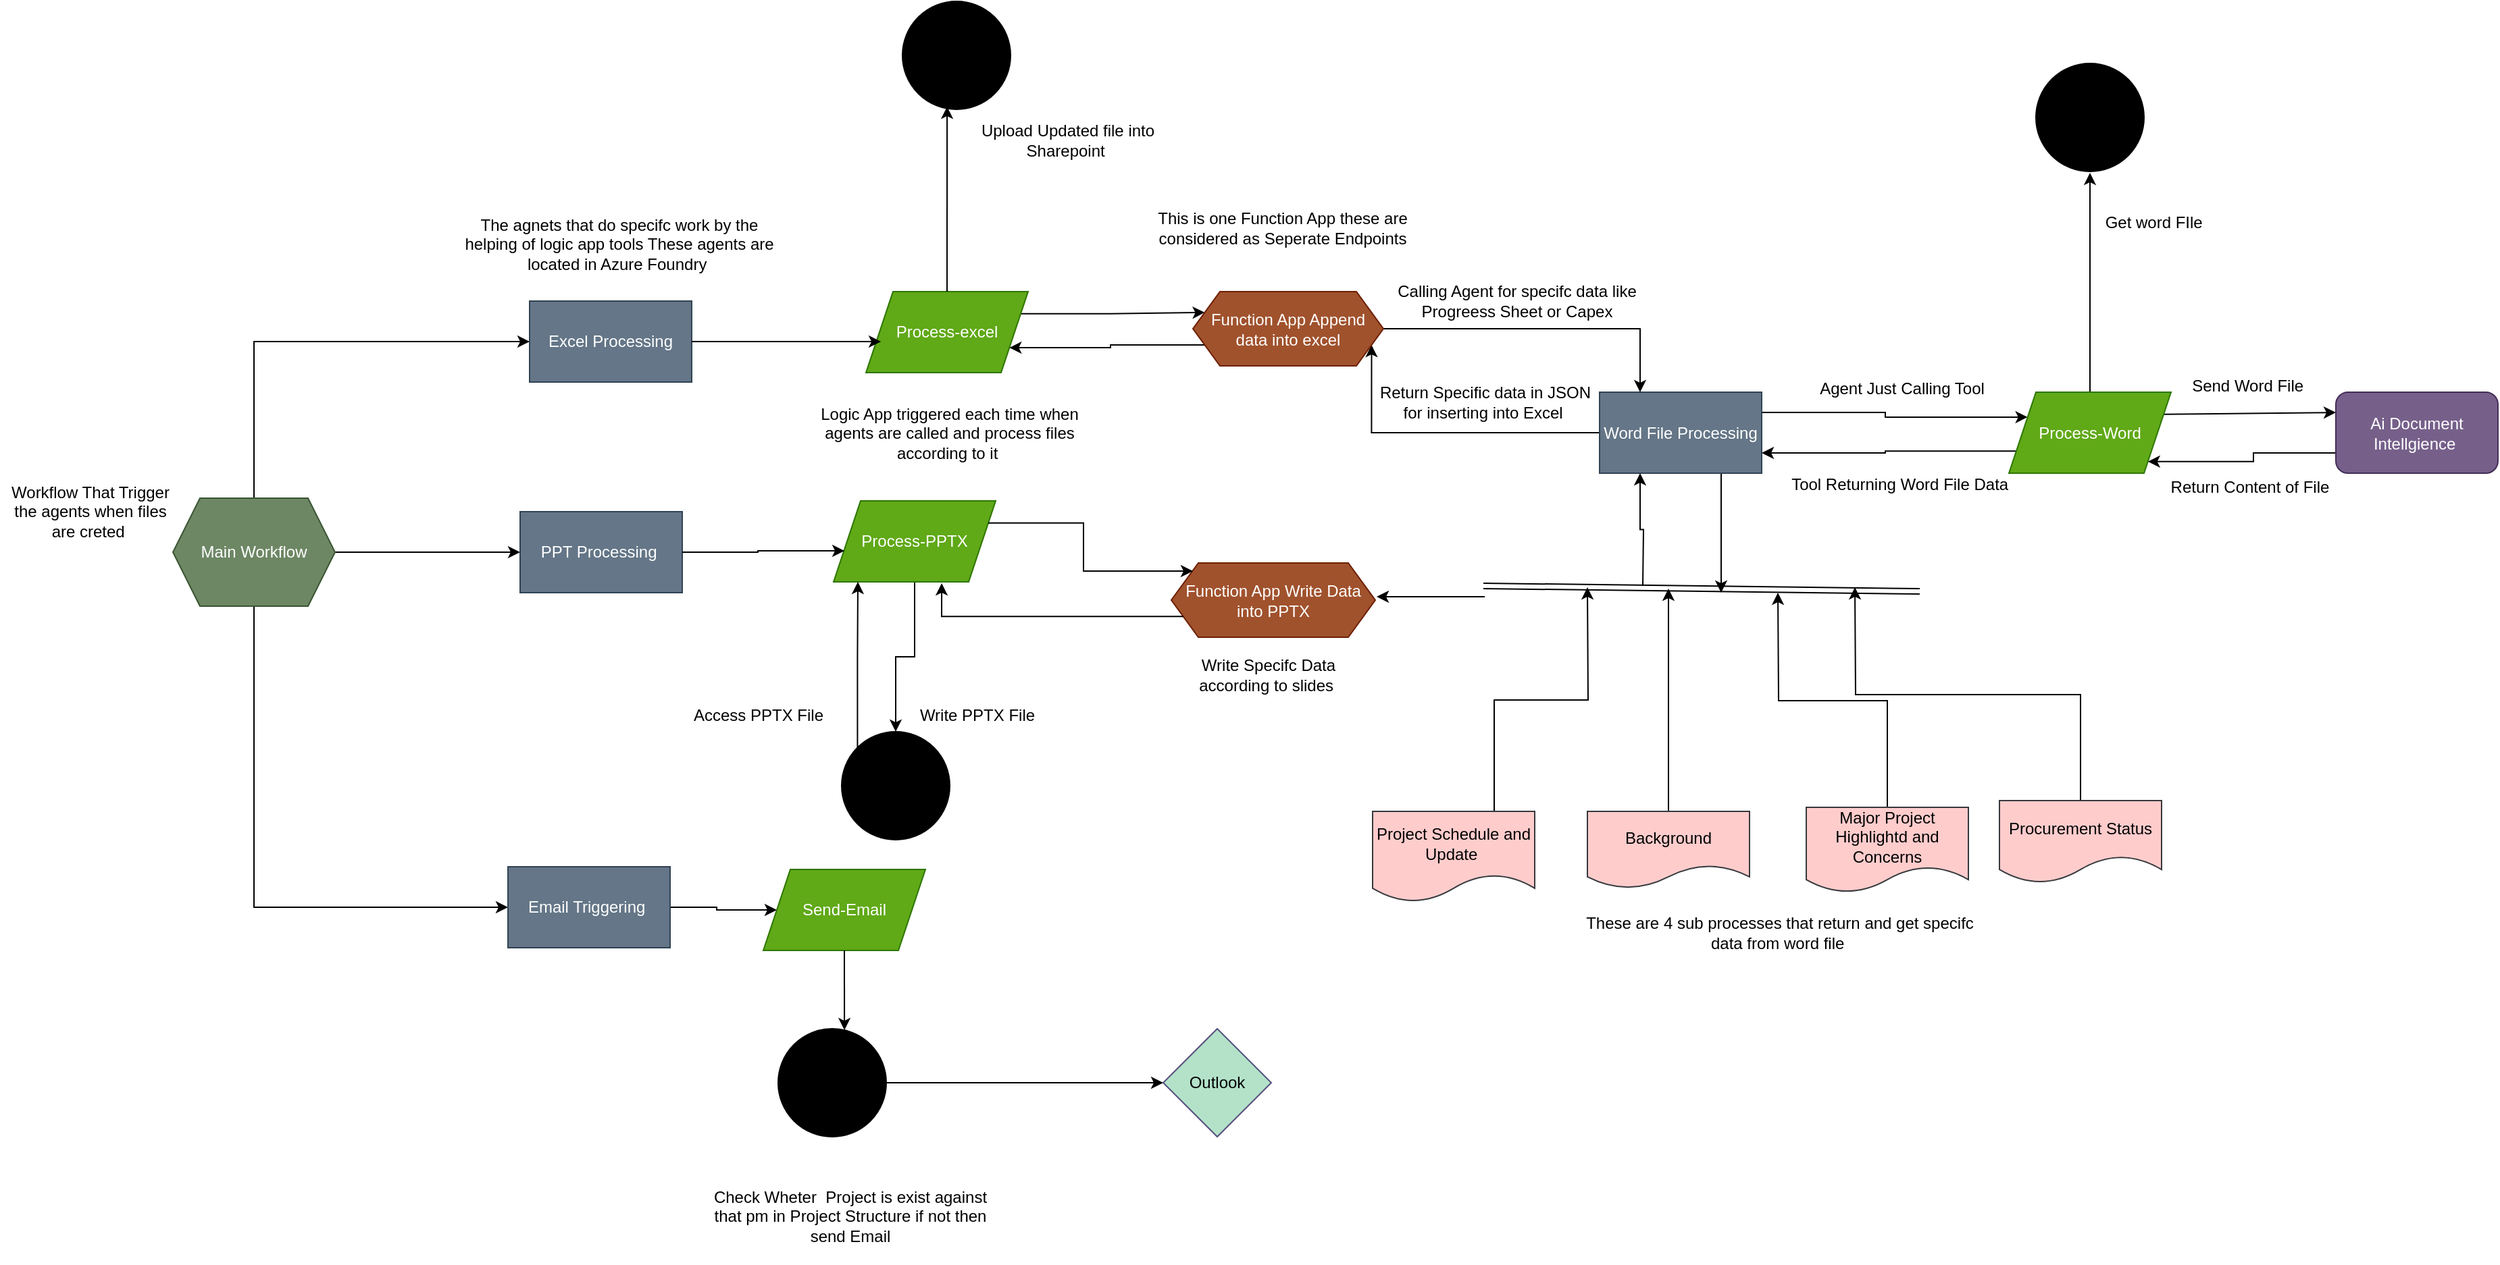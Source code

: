 <mxfile version="27.0.5" pages="2">
  <diagram name="Page-1" id="d-wcuALR_x7S16BtG-h-">
    <mxGraphModel dx="1826" dy="995" grid="0" gridSize="10" guides="1" tooltips="1" connect="1" arrows="1" fold="1" page="0" pageScale="1" pageWidth="1920" pageHeight="1200" background="none" math="0" shadow="0">
      <root>
        <mxCell id="0" />
        <mxCell id="1" parent="0" />
        <mxCell id="cgC_bqsBWjtkFzZ0RYMl-1" value="Excel Processing" style="rounded=0;whiteSpace=wrap;html=1;fillColor=#647687;fontColor=#ffffff;strokeColor=#314354;" parent="1" vertex="1">
          <mxGeometry x="241" y="226" width="120" height="60" as="geometry" />
        </mxCell>
        <mxCell id="cgC_bqsBWjtkFzZ0RYMl-10" style="edgeStyle=orthogonalEdgeStyle;rounded=0;orthogonalLoop=1;jettySize=auto;html=1;exitX=0.5;exitY=0;exitDx=0;exitDy=0;entryX=0;entryY=0.5;entryDx=0;entryDy=0;" parent="1" source="cgC_bqsBWjtkFzZ0RYMl-6" target="cgC_bqsBWjtkFzZ0RYMl-1" edge="1">
          <mxGeometry relative="1" as="geometry" />
        </mxCell>
        <mxCell id="cgC_bqsBWjtkFzZ0RYMl-11" style="edgeStyle=orthogonalEdgeStyle;rounded=0;orthogonalLoop=1;jettySize=auto;html=1;exitX=1;exitY=0.5;exitDx=0;exitDy=0;entryX=0;entryY=0.5;entryDx=0;entryDy=0;" parent="1" source="cgC_bqsBWjtkFzZ0RYMl-6" target="cgC_bqsBWjtkFzZ0RYMl-9" edge="1">
          <mxGeometry relative="1" as="geometry" />
        </mxCell>
        <mxCell id="cgC_bqsBWjtkFzZ0RYMl-12" style="edgeStyle=orthogonalEdgeStyle;rounded=0;orthogonalLoop=1;jettySize=auto;html=1;exitX=0.5;exitY=1;exitDx=0;exitDy=0;entryX=0;entryY=0.5;entryDx=0;entryDy=0;" parent="1" source="cgC_bqsBWjtkFzZ0RYMl-6" target="cgC_bqsBWjtkFzZ0RYMl-7" edge="1">
          <mxGeometry relative="1" as="geometry" />
        </mxCell>
        <mxCell id="cgC_bqsBWjtkFzZ0RYMl-6" value="Main Workflow" style="shape=hexagon;perimeter=hexagonPerimeter2;whiteSpace=wrap;html=1;fixedSize=1;fillColor=#6d8764;fontColor=#ffffff;strokeColor=#3A5431;" parent="1" vertex="1">
          <mxGeometry x="-23" y="372" width="120" height="80" as="geometry" />
        </mxCell>
        <mxCell id="cgC_bqsBWjtkFzZ0RYMl-26" style="edgeStyle=orthogonalEdgeStyle;rounded=0;orthogonalLoop=1;jettySize=auto;html=1;exitX=1;exitY=0.5;exitDx=0;exitDy=0;entryX=0;entryY=0.5;entryDx=0;entryDy=0;" parent="1" source="cgC_bqsBWjtkFzZ0RYMl-7" target="cgC_bqsBWjtkFzZ0RYMl-23" edge="1">
          <mxGeometry relative="1" as="geometry" />
        </mxCell>
        <mxCell id="cgC_bqsBWjtkFzZ0RYMl-7" value="Email Triggering&amp;nbsp;" style="rounded=0;whiteSpace=wrap;html=1;fillColor=#647687;fontColor=#ffffff;strokeColor=#314354;" parent="1" vertex="1">
          <mxGeometry x="225" y="645" width="120" height="60" as="geometry" />
        </mxCell>
        <mxCell id="cgC_bqsBWjtkFzZ0RYMl-44" style="edgeStyle=orthogonalEdgeStyle;rounded=0;orthogonalLoop=1;jettySize=auto;html=1;exitX=0;exitY=0.5;exitDx=0;exitDy=0;entryX=1;entryY=0.75;entryDx=0;entryDy=0;" parent="1" source="cgC_bqsBWjtkFzZ0RYMl-8" target="cgC_bqsBWjtkFzZ0RYMl-34" edge="1">
          <mxGeometry relative="1" as="geometry" />
        </mxCell>
        <mxCell id="cgC_bqsBWjtkFzZ0RYMl-61" style="edgeStyle=orthogonalEdgeStyle;rounded=0;orthogonalLoop=1;jettySize=auto;html=1;exitX=1;exitY=0.25;exitDx=0;exitDy=0;entryX=0;entryY=0.25;entryDx=0;entryDy=0;" parent="1" source="cgC_bqsBWjtkFzZ0RYMl-8" target="cgC_bqsBWjtkFzZ0RYMl-49" edge="1">
          <mxGeometry relative="1" as="geometry" />
        </mxCell>
        <mxCell id="cgC_bqsBWjtkFzZ0RYMl-85" style="edgeStyle=orthogonalEdgeStyle;rounded=0;orthogonalLoop=1;jettySize=auto;html=1;exitX=0.75;exitY=1;exitDx=0;exitDy=0;" parent="1" source="cgC_bqsBWjtkFzZ0RYMl-8" edge="1">
          <mxGeometry relative="1" as="geometry">
            <mxPoint x="1123" y="442" as="targetPoint" />
          </mxGeometry>
        </mxCell>
        <mxCell id="cgC_bqsBWjtkFzZ0RYMl-8" value="Word File Processing" style="rounded=0;whiteSpace=wrap;html=1;fillColor=#647687;fontColor=#ffffff;strokeColor=#314354;" parent="1" vertex="1">
          <mxGeometry x="1033" y="293.5" width="120" height="60" as="geometry" />
        </mxCell>
        <mxCell id="cgC_bqsBWjtkFzZ0RYMl-9" value="PPT Processing&amp;nbsp;" style="rounded=0;whiteSpace=wrap;html=1;fillColor=#647687;fontColor=#ffffff;strokeColor=#314354;" parent="1" vertex="1">
          <mxGeometry x="234" y="382" width="120" height="60" as="geometry" />
        </mxCell>
        <mxCell id="cgC_bqsBWjtkFzZ0RYMl-17" value="Workflow That Trigger the agents when files are creted&amp;nbsp;" style="text;html=1;align=center;verticalAlign=middle;whiteSpace=wrap;rounded=0;" parent="1" vertex="1">
          <mxGeometry x="-151" y="367" width="134" height="30" as="geometry" />
        </mxCell>
        <mxCell id="cgC_bqsBWjtkFzZ0RYMl-18" value="The agnets that do specifc work by the helping of logic app tools These agents are located in Azure Foundry&amp;nbsp;" style="text;html=1;align=center;verticalAlign=middle;whiteSpace=wrap;rounded=0;" parent="1" vertex="1">
          <mxGeometry x="190" y="151" width="235" height="65" as="geometry" />
        </mxCell>
        <mxCell id="cgC_bqsBWjtkFzZ0RYMl-38" style="edgeStyle=orthogonalEdgeStyle;rounded=0;orthogonalLoop=1;jettySize=auto;html=1;exitX=1;exitY=0.25;exitDx=0;exitDy=0;entryX=0;entryY=0.25;entryDx=0;entryDy=0;" parent="1" source="cgC_bqsBWjtkFzZ0RYMl-21" target="cgC_bqsBWjtkFzZ0RYMl-34" edge="1">
          <mxGeometry relative="1" as="geometry" />
        </mxCell>
        <mxCell id="cgC_bqsBWjtkFzZ0RYMl-21" value="Process-excel" style="shape=parallelogram;perimeter=parallelogramPerimeter;whiteSpace=wrap;html=1;fixedSize=1;fillColor=#60a917;strokeColor=#2D7600;fontColor=#ffffff;" parent="1" vertex="1">
          <mxGeometry x="490" y="219" width="120" height="60" as="geometry" />
        </mxCell>
        <mxCell id="cgC_bqsBWjtkFzZ0RYMl-97" style="edgeStyle=orthogonalEdgeStyle;rounded=0;orthogonalLoop=1;jettySize=auto;html=1;exitX=0.5;exitY=1;exitDx=0;exitDy=0;" parent="1" source="cgC_bqsBWjtkFzZ0RYMl-22" target="cgC_bqsBWjtkFzZ0RYMl-74" edge="1">
          <mxGeometry relative="1" as="geometry" />
        </mxCell>
        <mxCell id="cgC_bqsBWjtkFzZ0RYMl-22" value="Process-PPTX" style="shape=parallelogram;perimeter=parallelogramPerimeter;whiteSpace=wrap;html=1;fixedSize=1;fillColor=#60a917;strokeColor=#2D7600;fontColor=#ffffff;" parent="1" vertex="1">
          <mxGeometry x="466" y="374" width="120" height="60" as="geometry" />
        </mxCell>
        <mxCell id="cgC_bqsBWjtkFzZ0RYMl-23" value="Send-Email" style="shape=parallelogram;perimeter=parallelogramPerimeter;whiteSpace=wrap;html=1;fixedSize=1;fillColor=#60a917;strokeColor=#2D7600;fontColor=#ffffff;" parent="1" vertex="1">
          <mxGeometry x="414" y="647" width="120" height="60" as="geometry" />
        </mxCell>
        <mxCell id="cgC_bqsBWjtkFzZ0RYMl-24" value="Outlook" style="rhombus;whiteSpace=wrap;html=1;fillColor=light-dark(#B3E2C9, #5d836f);strokeColor=#56517e;" parent="1" vertex="1">
          <mxGeometry x="710" y="765" width="80" height="80" as="geometry" />
        </mxCell>
        <mxCell id="cgC_bqsBWjtkFzZ0RYMl-25" value="Logic App triggered each time when agents are called and process files according to it&amp;nbsp;" style="text;html=1;align=center;verticalAlign=middle;whiteSpace=wrap;rounded=0;" parent="1" vertex="1">
          <mxGeometry x="440" y="303" width="224" height="41" as="geometry" />
        </mxCell>
        <mxCell id="cgC_bqsBWjtkFzZ0RYMl-27" style="edgeStyle=orthogonalEdgeStyle;rounded=0;orthogonalLoop=1;jettySize=auto;html=1;exitX=1;exitY=0.5;exitDx=0;exitDy=0;entryX=0.067;entryY=0.617;entryDx=0;entryDy=0;entryPerimeter=0;" parent="1" source="cgC_bqsBWjtkFzZ0RYMl-9" target="cgC_bqsBWjtkFzZ0RYMl-22" edge="1">
          <mxGeometry relative="1" as="geometry" />
        </mxCell>
        <mxCell id="cgC_bqsBWjtkFzZ0RYMl-28" style="edgeStyle=orthogonalEdgeStyle;rounded=0;orthogonalLoop=1;jettySize=auto;html=1;exitX=1;exitY=0.5;exitDx=0;exitDy=0;entryX=0.092;entryY=0.617;entryDx=0;entryDy=0;entryPerimeter=0;" parent="1" source="cgC_bqsBWjtkFzZ0RYMl-1" target="cgC_bqsBWjtkFzZ0RYMl-21" edge="1">
          <mxGeometry relative="1" as="geometry" />
        </mxCell>
        <mxCell id="cgC_bqsBWjtkFzZ0RYMl-33" style="edgeStyle=orthogonalEdgeStyle;rounded=0;orthogonalLoop=1;jettySize=auto;html=1;exitX=1;exitY=0.5;exitDx=0;exitDy=0;entryX=0;entryY=0.5;entryDx=0;entryDy=0;" parent="1" source="cgC_bqsBWjtkFzZ0RYMl-30" target="cgC_bqsBWjtkFzZ0RYMl-24" edge="1">
          <mxGeometry relative="1" as="geometry" />
        </mxCell>
        <mxCell id="cgC_bqsBWjtkFzZ0RYMl-30" value="SharePoint" style="ellipse;whiteSpace=wrap;html=1;aspect=fixed;fillColor=light-dark(#000000,#024550);fillStyle=solid;" parent="1" vertex="1">
          <mxGeometry x="425" y="765" width="80" height="80" as="geometry" />
        </mxCell>
        <mxCell id="cgC_bqsBWjtkFzZ0RYMl-32" value="Check Wheter&amp;nbsp; Project is exist against that pm in Project Structure if not then send Email" style="text;html=1;align=center;verticalAlign=middle;whiteSpace=wrap;rounded=0;" parent="1" vertex="1">
          <mxGeometry x="375" y="868" width="207" height="71" as="geometry" />
        </mxCell>
        <mxCell id="cgC_bqsBWjtkFzZ0RYMl-39" style="edgeStyle=orthogonalEdgeStyle;rounded=0;orthogonalLoop=1;jettySize=auto;html=1;exitX=0;exitY=0.75;exitDx=0;exitDy=0;entryX=1;entryY=0.75;entryDx=0;entryDy=0;" parent="1" source="cgC_bqsBWjtkFzZ0RYMl-34" target="cgC_bqsBWjtkFzZ0RYMl-21" edge="1">
          <mxGeometry relative="1" as="geometry" />
        </mxCell>
        <mxCell id="cgC_bqsBWjtkFzZ0RYMl-43" style="edgeStyle=orthogonalEdgeStyle;rounded=0;orthogonalLoop=1;jettySize=auto;html=1;exitX=1;exitY=0.5;exitDx=0;exitDy=0;entryX=0.25;entryY=0;entryDx=0;entryDy=0;" parent="1" source="cgC_bqsBWjtkFzZ0RYMl-34" target="cgC_bqsBWjtkFzZ0RYMl-8" edge="1">
          <mxGeometry relative="1" as="geometry" />
        </mxCell>
        <mxCell id="cgC_bqsBWjtkFzZ0RYMl-34" value="Function App Append data into excel" style="shape=hexagon;perimeter=hexagonPerimeter2;whiteSpace=wrap;html=1;fixedSize=1;fillColor=#a0522d;strokeColor=#6D1F00;fontColor=#ffffff;" parent="1" vertex="1">
          <mxGeometry x="732" y="219" width="141" height="55" as="geometry" />
        </mxCell>
        <mxCell id="cgC_bqsBWjtkFzZ0RYMl-92" style="edgeStyle=orthogonalEdgeStyle;rounded=0;orthogonalLoop=1;jettySize=auto;html=1;" parent="1" edge="1">
          <mxGeometry relative="1" as="geometry">
            <mxPoint x="868" y="445" as="targetPoint" />
            <mxPoint x="948" y="445" as="sourcePoint" />
          </mxGeometry>
        </mxCell>
        <mxCell id="cgC_bqsBWjtkFzZ0RYMl-35" value="Function App Write Data into PPTX" style="shape=hexagon;perimeter=hexagonPerimeter2;whiteSpace=wrap;html=1;fixedSize=1;fillColor=#a0522d;strokeColor=#6D1F00;fontColor=#ffffff;" parent="1" vertex="1">
          <mxGeometry x="716" y="420" width="151" height="55" as="geometry" />
        </mxCell>
        <mxCell id="cgC_bqsBWjtkFzZ0RYMl-40" value="SharePoint" style="ellipse;whiteSpace=wrap;html=1;aspect=fixed;fillColor=light-dark(#000000,#024550);fillStyle=solid;" parent="1" vertex="1">
          <mxGeometry x="517" y="4" width="80" height="80" as="geometry" />
        </mxCell>
        <mxCell id="cgC_bqsBWjtkFzZ0RYMl-41" style="edgeStyle=orthogonalEdgeStyle;rounded=0;orthogonalLoop=1;jettySize=auto;html=1;exitX=0.5;exitY=0;exitDx=0;exitDy=0;entryX=0.413;entryY=0.975;entryDx=0;entryDy=0;entryPerimeter=0;" parent="1" source="cgC_bqsBWjtkFzZ0RYMl-21" target="cgC_bqsBWjtkFzZ0RYMl-40" edge="1">
          <mxGeometry relative="1" as="geometry" />
        </mxCell>
        <mxCell id="cgC_bqsBWjtkFzZ0RYMl-42" value="Upload Updated file into Sharepoint&amp;nbsp;" style="text;html=1;align=center;verticalAlign=middle;whiteSpace=wrap;rounded=0;" parent="1" vertex="1">
          <mxGeometry x="558" y="92" width="163" height="30" as="geometry" />
        </mxCell>
        <mxCell id="cgC_bqsBWjtkFzZ0RYMl-45" value="Return Specific data in JSON for inserting into Excel&amp;nbsp;" style="text;html=1;align=center;verticalAlign=middle;whiteSpace=wrap;rounded=0;" parent="1" vertex="1">
          <mxGeometry x="867" y="286" width="163" height="30" as="geometry" />
        </mxCell>
        <mxCell id="cgC_bqsBWjtkFzZ0RYMl-46" value="Calling Agent for specifc data like Progreess Sheet or Capex" style="text;html=1;align=center;verticalAlign=middle;whiteSpace=wrap;rounded=0;" parent="1" vertex="1">
          <mxGeometry x="873" y="211" width="198" height="30" as="geometry" />
        </mxCell>
        <mxCell id="cgC_bqsBWjtkFzZ0RYMl-51" style="edgeStyle=orthogonalEdgeStyle;rounded=0;orthogonalLoop=1;jettySize=auto;html=1;exitX=0.5;exitY=0;exitDx=0;exitDy=0;" parent="1" source="cgC_bqsBWjtkFzZ0RYMl-49" edge="1">
          <mxGeometry relative="1" as="geometry">
            <mxPoint x="1396" y="131" as="targetPoint" />
          </mxGeometry>
        </mxCell>
        <mxCell id="cgC_bqsBWjtkFzZ0RYMl-55" style="edgeStyle=none;rounded=0;orthogonalLoop=1;jettySize=auto;html=1;exitX=1;exitY=0.25;exitDx=0;exitDy=0;entryX=0;entryY=0.25;entryDx=0;entryDy=0;" parent="1" source="cgC_bqsBWjtkFzZ0RYMl-49" target="cgC_bqsBWjtkFzZ0RYMl-54" edge="1">
          <mxGeometry relative="1" as="geometry" />
        </mxCell>
        <mxCell id="cgC_bqsBWjtkFzZ0RYMl-63" style="edgeStyle=orthogonalEdgeStyle;rounded=0;orthogonalLoop=1;jettySize=auto;html=1;exitX=0;exitY=0.75;exitDx=0;exitDy=0;entryX=1;entryY=0.75;entryDx=0;entryDy=0;" parent="1" source="cgC_bqsBWjtkFzZ0RYMl-49" target="cgC_bqsBWjtkFzZ0RYMl-8" edge="1">
          <mxGeometry relative="1" as="geometry" />
        </mxCell>
        <mxCell id="cgC_bqsBWjtkFzZ0RYMl-49" value="Process-Word" style="shape=parallelogram;perimeter=parallelogramPerimeter;whiteSpace=wrap;html=1;fixedSize=1;fillColor=#60a917;strokeColor=#2D7600;fontColor=#ffffff;" parent="1" vertex="1">
          <mxGeometry x="1336" y="293.5" width="120" height="60" as="geometry" />
        </mxCell>
        <mxCell id="cgC_bqsBWjtkFzZ0RYMl-50" value="SharePoint" style="ellipse;whiteSpace=wrap;html=1;aspect=fixed;fillColor=light-dark(#000000,#024550);fillStyle=solid;" parent="1" vertex="1">
          <mxGeometry x="1356" y="50" width="80" height="80" as="geometry" />
        </mxCell>
        <mxCell id="cgC_bqsBWjtkFzZ0RYMl-52" value="Get word FIle&amp;nbsp;" style="text;html=1;align=center;verticalAlign=middle;whiteSpace=wrap;rounded=0;" parent="1" vertex="1">
          <mxGeometry x="1399" y="153" width="92" height="30" as="geometry" />
        </mxCell>
        <mxCell id="cgC_bqsBWjtkFzZ0RYMl-57" style="edgeStyle=orthogonalEdgeStyle;rounded=0;orthogonalLoop=1;jettySize=auto;html=1;exitX=0;exitY=0.75;exitDx=0;exitDy=0;entryX=1;entryY=1;entryDx=0;entryDy=0;" parent="1" source="cgC_bqsBWjtkFzZ0RYMl-54" target="cgC_bqsBWjtkFzZ0RYMl-49" edge="1">
          <mxGeometry relative="1" as="geometry" />
        </mxCell>
        <mxCell id="cgC_bqsBWjtkFzZ0RYMl-54" value="Ai Document Intellgience&amp;nbsp;" style="rounded=1;whiteSpace=wrap;html=1;fillColor=#76608a;fontColor=#ffffff;strokeColor=#432D57;" parent="1" vertex="1">
          <mxGeometry x="1578" y="293.5" width="120" height="60" as="geometry" />
        </mxCell>
        <mxCell id="cgC_bqsBWjtkFzZ0RYMl-58" value="Send Word File&amp;nbsp;" style="text;html=1;align=center;verticalAlign=middle;whiteSpace=wrap;rounded=0;" parent="1" vertex="1">
          <mxGeometry x="1456" y="274" width="117" height="30" as="geometry" />
        </mxCell>
        <mxCell id="cgC_bqsBWjtkFzZ0RYMl-59" value="Return Content of File" style="text;html=1;align=center;verticalAlign=middle;whiteSpace=wrap;rounded=0;" parent="1" vertex="1">
          <mxGeometry x="1449" y="349" width="131" height="30" as="geometry" />
        </mxCell>
        <mxCell id="cgC_bqsBWjtkFzZ0RYMl-64" value="Agent Just Calling Tool" style="text;html=1;align=center;verticalAlign=middle;whiteSpace=wrap;rounded=0;" parent="1" vertex="1">
          <mxGeometry x="1158" y="276" width="198" height="30" as="geometry" />
        </mxCell>
        <mxCell id="cgC_bqsBWjtkFzZ0RYMl-65" value="Tool Returning Word File Data&amp;nbsp;" style="text;html=1;align=center;verticalAlign=middle;whiteSpace=wrap;rounded=0;" parent="1" vertex="1">
          <mxGeometry x="1158" y="346.5" width="198" height="30" as="geometry" />
        </mxCell>
        <mxCell id="cgC_bqsBWjtkFzZ0RYMl-66" style="edgeStyle=orthogonalEdgeStyle;rounded=0;orthogonalLoop=1;jettySize=auto;html=1;exitX=1;exitY=0.25;exitDx=0;exitDy=0;entryX=0.106;entryY=0.109;entryDx=0;entryDy=0;entryPerimeter=0;" parent="1" source="cgC_bqsBWjtkFzZ0RYMl-22" target="cgC_bqsBWjtkFzZ0RYMl-35" edge="1">
          <mxGeometry relative="1" as="geometry" />
        </mxCell>
        <mxCell id="cgC_bqsBWjtkFzZ0RYMl-68" style="edgeStyle=orthogonalEdgeStyle;rounded=0;orthogonalLoop=1;jettySize=auto;html=1;exitX=0;exitY=0.75;exitDx=0;exitDy=0;entryX=0.667;entryY=1.017;entryDx=0;entryDy=0;entryPerimeter=0;" parent="1" source="cgC_bqsBWjtkFzZ0RYMl-35" target="cgC_bqsBWjtkFzZ0RYMl-22" edge="1">
          <mxGeometry relative="1" as="geometry" />
        </mxCell>
        <mxCell id="cgC_bqsBWjtkFzZ0RYMl-88" style="edgeStyle=orthogonalEdgeStyle;rounded=0;orthogonalLoop=1;jettySize=auto;html=1;exitX=0.5;exitY=0;exitDx=0;exitDy=0;" parent="1" source="cgC_bqsBWjtkFzZ0RYMl-69" edge="1">
          <mxGeometry relative="1" as="geometry">
            <mxPoint x="1222" y="438" as="targetPoint" />
          </mxGeometry>
        </mxCell>
        <mxCell id="cgC_bqsBWjtkFzZ0RYMl-69" value="Procurement Status" style="shape=document;whiteSpace=wrap;html=1;boundedLbl=1;fillColor=light-dark(#ffcccc, #484242);strokeColor=#36393d;size=0.325;" parent="1" vertex="1">
          <mxGeometry x="1329" y="596" width="120" height="61" as="geometry" />
        </mxCell>
        <mxCell id="cgC_bqsBWjtkFzZ0RYMl-89" style="edgeStyle=orthogonalEdgeStyle;rounded=0;orthogonalLoop=1;jettySize=auto;html=1;exitX=0.5;exitY=0;exitDx=0;exitDy=0;" parent="1" source="cgC_bqsBWjtkFzZ0RYMl-70" edge="1">
          <mxGeometry relative="1" as="geometry">
            <mxPoint x="1165" y="442" as="targetPoint" />
          </mxGeometry>
        </mxCell>
        <mxCell id="cgC_bqsBWjtkFzZ0RYMl-70" value="Major Project Highlightd and Concerns" style="shape=document;whiteSpace=wrap;html=1;boundedLbl=1;fillColor=light-dark(#ffcccc, #484242);strokeColor=#36393d;" parent="1" vertex="1">
          <mxGeometry x="1186" y="601" width="120" height="63" as="geometry" />
        </mxCell>
        <mxCell id="cgC_bqsBWjtkFzZ0RYMl-90" style="edgeStyle=orthogonalEdgeStyle;rounded=0;orthogonalLoop=1;jettySize=auto;html=1;exitX=0.5;exitY=0;exitDx=0;exitDy=0;" parent="1" source="cgC_bqsBWjtkFzZ0RYMl-71" edge="1">
          <mxGeometry relative="1" as="geometry">
            <mxPoint x="1084" y="439" as="targetPoint" />
          </mxGeometry>
        </mxCell>
        <mxCell id="cgC_bqsBWjtkFzZ0RYMl-71" value="Background" style="shape=document;whiteSpace=wrap;html=1;boundedLbl=1;fillColor=light-dark(#ffcccc, #484242);strokeColor=#36393d;" parent="1" vertex="1">
          <mxGeometry x="1024" y="604" width="120" height="57" as="geometry" />
        </mxCell>
        <mxCell id="cgC_bqsBWjtkFzZ0RYMl-91" style="edgeStyle=orthogonalEdgeStyle;rounded=0;orthogonalLoop=1;jettySize=auto;html=1;exitX=0.75;exitY=0;exitDx=0;exitDy=0;" parent="1" source="cgC_bqsBWjtkFzZ0RYMl-72" edge="1">
          <mxGeometry relative="1" as="geometry">
            <mxPoint x="1024" y="438" as="targetPoint" />
          </mxGeometry>
        </mxCell>
        <mxCell id="cgC_bqsBWjtkFzZ0RYMl-72" value="Project Schedule and Update&amp;nbsp;" style="shape=document;whiteSpace=wrap;html=1;boundedLbl=1;fillColor=light-dark(#ffcccc, #484242);strokeColor=#36393d;" parent="1" vertex="1">
          <mxGeometry x="865" y="604" width="120" height="67" as="geometry" />
        </mxCell>
        <mxCell id="cgC_bqsBWjtkFzZ0RYMl-73" value="This is one Function App these are considered as Seperate Endpoints" style="text;html=1;align=center;verticalAlign=middle;whiteSpace=wrap;rounded=0;" parent="1" vertex="1">
          <mxGeometry x="705" y="157" width="187" height="30" as="geometry" />
        </mxCell>
        <mxCell id="cgC_bqsBWjtkFzZ0RYMl-74" value="SharePoint" style="ellipse;whiteSpace=wrap;html=1;aspect=fixed;fillColor=light-dark(#000000,#024550);fillStyle=solid;" parent="1" vertex="1">
          <mxGeometry x="472" y="545" width="80" height="80" as="geometry" />
        </mxCell>
        <mxCell id="cgC_bqsBWjtkFzZ0RYMl-75" style="edgeStyle=orthogonalEdgeStyle;rounded=0;orthogonalLoop=1;jettySize=auto;html=1;exitX=0.5;exitY=1;exitDx=0;exitDy=0;entryX=0.613;entryY=0.013;entryDx=0;entryDy=0;entryPerimeter=0;" parent="1" source="cgC_bqsBWjtkFzZ0RYMl-23" target="cgC_bqsBWjtkFzZ0RYMl-30" edge="1">
          <mxGeometry relative="1" as="geometry" />
        </mxCell>
        <mxCell id="cgC_bqsBWjtkFzZ0RYMl-78" value="Access PPTX File" style="text;html=1;align=center;verticalAlign=middle;whiteSpace=wrap;rounded=0;" parent="1" vertex="1">
          <mxGeometry x="355" y="518" width="111" height="30" as="geometry" />
        </mxCell>
        <mxCell id="cgC_bqsBWjtkFzZ0RYMl-79" value="Write PPTX File" style="text;html=1;align=center;verticalAlign=middle;whiteSpace=wrap;rounded=0;" parent="1" vertex="1">
          <mxGeometry x="517" y="518" width="111" height="30" as="geometry" />
        </mxCell>
        <mxCell id="cgC_bqsBWjtkFzZ0RYMl-81" value="" style="shape=link;html=1;rounded=0;" parent="1" edge="1">
          <mxGeometry width="100" relative="1" as="geometry">
            <mxPoint x="947" y="437" as="sourcePoint" />
            <mxPoint x="1270" y="441" as="targetPoint" />
          </mxGeometry>
        </mxCell>
        <mxCell id="cgC_bqsBWjtkFzZ0RYMl-86" style="edgeStyle=orthogonalEdgeStyle;rounded=0;orthogonalLoop=1;jettySize=auto;html=1;entryX=0.25;entryY=1;entryDx=0;entryDy=0;" parent="1" target="cgC_bqsBWjtkFzZ0RYMl-8" edge="1">
          <mxGeometry relative="1" as="geometry">
            <mxPoint x="1133" y="452" as="targetPoint" />
            <mxPoint x="1065" y="437" as="sourcePoint" />
          </mxGeometry>
        </mxCell>
        <mxCell id="cgC_bqsBWjtkFzZ0RYMl-87" value="These are 4 sub processes that return and get specifc data from word file&amp;nbsp;" style="text;html=1;align=center;verticalAlign=middle;whiteSpace=wrap;rounded=0;" parent="1" vertex="1">
          <mxGeometry x="1016" y="679" width="301" height="30" as="geometry" />
        </mxCell>
        <mxCell id="cgC_bqsBWjtkFzZ0RYMl-93" value="Write Specifc Data according to slides&amp;nbsp;" style="text;html=1;align=center;verticalAlign=middle;whiteSpace=wrap;rounded=0;" parent="1" vertex="1">
          <mxGeometry x="732" y="488" width="112" height="30" as="geometry" />
        </mxCell>
        <mxCell id="cgC_bqsBWjtkFzZ0RYMl-96" style="edgeStyle=orthogonalEdgeStyle;rounded=0;orthogonalLoop=1;jettySize=auto;html=1;exitX=0;exitY=0;exitDx=0;exitDy=0;entryX=0.15;entryY=1;entryDx=0;entryDy=0;entryPerimeter=0;" parent="1" source="cgC_bqsBWjtkFzZ0RYMl-74" target="cgC_bqsBWjtkFzZ0RYMl-22" edge="1">
          <mxGeometry relative="1" as="geometry" />
        </mxCell>
      </root>
    </mxGraphModel>
  </diagram>
  <diagram name="Copy of Page-1" id="s9600fLczjwYKfVudBEr">
    <mxGraphModel dx="1826" dy="995" grid="0" gridSize="10" guides="1" tooltips="1" connect="1" arrows="1" fold="1" page="0" pageScale="1" pageWidth="1920" pageHeight="1200" background="none" math="0" shadow="0">
      <root>
        <mxCell id="_LhLzrTCSQHIDNuwN9rT-0" />
        <mxCell id="_LhLzrTCSQHIDNuwN9rT-1" parent="_LhLzrTCSQHIDNuwN9rT-0" />
        <mxCell id="_LhLzrTCSQHIDNuwN9rT-2" value="Excel Processing" style="rounded=0;whiteSpace=wrap;html=1;fillColor=#647687;fontColor=#ffffff;strokeColor=#314354;" vertex="1" parent="_LhLzrTCSQHIDNuwN9rT-1">
          <mxGeometry x="241" y="226" width="120" height="60" as="geometry" />
        </mxCell>
        <mxCell id="_LhLzrTCSQHIDNuwN9rT-3" style="edgeStyle=orthogonalEdgeStyle;rounded=0;orthogonalLoop=1;jettySize=auto;html=1;exitX=0.5;exitY=0;exitDx=0;exitDy=0;entryX=0;entryY=0.5;entryDx=0;entryDy=0;" edge="1" parent="_LhLzrTCSQHIDNuwN9rT-1" source="_LhLzrTCSQHIDNuwN9rT-6" target="_LhLzrTCSQHIDNuwN9rT-2">
          <mxGeometry relative="1" as="geometry" />
        </mxCell>
        <mxCell id="_LhLzrTCSQHIDNuwN9rT-4" style="edgeStyle=orthogonalEdgeStyle;rounded=0;orthogonalLoop=1;jettySize=auto;html=1;exitX=1;exitY=0.5;exitDx=0;exitDy=0;entryX=0;entryY=0.5;entryDx=0;entryDy=0;" edge="1" parent="_LhLzrTCSQHIDNuwN9rT-1" source="_LhLzrTCSQHIDNuwN9rT-6" target="_LhLzrTCSQHIDNuwN9rT-13">
          <mxGeometry relative="1" as="geometry" />
        </mxCell>
        <mxCell id="_LhLzrTCSQHIDNuwN9rT-5" style="edgeStyle=orthogonalEdgeStyle;rounded=0;orthogonalLoop=1;jettySize=auto;html=1;exitX=0.5;exitY=1;exitDx=0;exitDy=0;entryX=0;entryY=0.5;entryDx=0;entryDy=0;" edge="1" parent="_LhLzrTCSQHIDNuwN9rT-1" source="_LhLzrTCSQHIDNuwN9rT-6" target="_LhLzrTCSQHIDNuwN9rT-8">
          <mxGeometry relative="1" as="geometry" />
        </mxCell>
        <mxCell id="_LhLzrTCSQHIDNuwN9rT-6" value="Main Workflow" style="shape=hexagon;perimeter=hexagonPerimeter2;whiteSpace=wrap;html=1;fixedSize=1;fillColor=#6d8764;fontColor=#ffffff;strokeColor=#3A5431;" vertex="1" parent="_LhLzrTCSQHIDNuwN9rT-1">
          <mxGeometry x="-23" y="372" width="120" height="80" as="geometry" />
        </mxCell>
        <mxCell id="_LhLzrTCSQHIDNuwN9rT-7" style="edgeStyle=orthogonalEdgeStyle;rounded=0;orthogonalLoop=1;jettySize=auto;html=1;exitX=1;exitY=0.5;exitDx=0;exitDy=0;entryX=0;entryY=0.5;entryDx=0;entryDy=0;" edge="1" parent="_LhLzrTCSQHIDNuwN9rT-1" source="_LhLzrTCSQHIDNuwN9rT-8" target="_LhLzrTCSQHIDNuwN9rT-20">
          <mxGeometry relative="1" as="geometry" />
        </mxCell>
        <mxCell id="_LhLzrTCSQHIDNuwN9rT-8" value="Email Triggering&amp;nbsp;" style="rounded=0;whiteSpace=wrap;html=1;fillColor=#647687;fontColor=#ffffff;strokeColor=#314354;" vertex="1" parent="_LhLzrTCSQHIDNuwN9rT-1">
          <mxGeometry x="225" y="645" width="120" height="60" as="geometry" />
        </mxCell>
        <mxCell id="_LhLzrTCSQHIDNuwN9rT-9" style="edgeStyle=orthogonalEdgeStyle;rounded=0;orthogonalLoop=1;jettySize=auto;html=1;exitX=0;exitY=0.5;exitDx=0;exitDy=0;entryX=1;entryY=0.75;entryDx=0;entryDy=0;" edge="1" parent="_LhLzrTCSQHIDNuwN9rT-1" source="_LhLzrTCSQHIDNuwN9rT-12" target="_LhLzrTCSQHIDNuwN9rT-30">
          <mxGeometry relative="1" as="geometry" />
        </mxCell>
        <mxCell id="_LhLzrTCSQHIDNuwN9rT-10" style="edgeStyle=orthogonalEdgeStyle;rounded=0;orthogonalLoop=1;jettySize=auto;html=1;exitX=1;exitY=0.25;exitDx=0;exitDy=0;entryX=0;entryY=0.25;entryDx=0;entryDy=0;" edge="1" parent="_LhLzrTCSQHIDNuwN9rT-1" source="_LhLzrTCSQHIDNuwN9rT-12" target="_LhLzrTCSQHIDNuwN9rT-41">
          <mxGeometry relative="1" as="geometry" />
        </mxCell>
        <mxCell id="_LhLzrTCSQHIDNuwN9rT-11" style="edgeStyle=orthogonalEdgeStyle;rounded=0;orthogonalLoop=1;jettySize=auto;html=1;exitX=0.75;exitY=1;exitDx=0;exitDy=0;" edge="1" parent="_LhLzrTCSQHIDNuwN9rT-1" source="_LhLzrTCSQHIDNuwN9rT-12">
          <mxGeometry relative="1" as="geometry">
            <mxPoint x="1123" y="442" as="targetPoint" />
          </mxGeometry>
        </mxCell>
        <mxCell id="_LhLzrTCSQHIDNuwN9rT-12" value="Word File Processing" style="rounded=0;whiteSpace=wrap;html=1;fillColor=#647687;fontColor=#ffffff;strokeColor=#314354;" vertex="1" parent="_LhLzrTCSQHIDNuwN9rT-1">
          <mxGeometry x="1033" y="293.5" width="120" height="60" as="geometry" />
        </mxCell>
        <mxCell id="_LhLzrTCSQHIDNuwN9rT-13" value="PPT Processing&amp;nbsp;" style="rounded=0;whiteSpace=wrap;html=1;fillColor=#647687;fontColor=#ffffff;strokeColor=#314354;" vertex="1" parent="_LhLzrTCSQHIDNuwN9rT-1">
          <mxGeometry x="234" y="382" width="120" height="60" as="geometry" />
        </mxCell>
        <mxCell id="_LhLzrTCSQHIDNuwN9rT-14" value="Workflow That Trigger the agents when files are creted&amp;nbsp;" style="text;html=1;align=center;verticalAlign=middle;whiteSpace=wrap;rounded=0;" vertex="1" parent="_LhLzrTCSQHIDNuwN9rT-1">
          <mxGeometry x="-151" y="367" width="134" height="30" as="geometry" />
        </mxCell>
        <mxCell id="_LhLzrTCSQHIDNuwN9rT-15" value="The agnets that do specifc work by the helping of logic app tools These agents are located in Azure Foundry&amp;nbsp;" style="text;html=1;align=center;verticalAlign=middle;whiteSpace=wrap;rounded=0;" vertex="1" parent="_LhLzrTCSQHIDNuwN9rT-1">
          <mxGeometry x="190" y="151" width="235" height="65" as="geometry" />
        </mxCell>
        <mxCell id="_LhLzrTCSQHIDNuwN9rT-16" style="edgeStyle=orthogonalEdgeStyle;rounded=0;orthogonalLoop=1;jettySize=auto;html=1;exitX=1;exitY=0.25;exitDx=0;exitDy=0;entryX=0;entryY=0.25;entryDx=0;entryDy=0;" edge="1" parent="_LhLzrTCSQHIDNuwN9rT-1" source="_LhLzrTCSQHIDNuwN9rT-17" target="_LhLzrTCSQHIDNuwN9rT-30">
          <mxGeometry relative="1" as="geometry" />
        </mxCell>
        <mxCell id="_LhLzrTCSQHIDNuwN9rT-17" value="Process-excel" style="shape=parallelogram;perimeter=parallelogramPerimeter;whiteSpace=wrap;html=1;fixedSize=1;fillColor=#60a917;strokeColor=#2D7600;fontColor=#ffffff;" vertex="1" parent="_LhLzrTCSQHIDNuwN9rT-1">
          <mxGeometry x="490" y="219" width="120" height="60" as="geometry" />
        </mxCell>
        <mxCell id="_LhLzrTCSQHIDNuwN9rT-18" style="edgeStyle=orthogonalEdgeStyle;rounded=0;orthogonalLoop=1;jettySize=auto;html=1;exitX=0.5;exitY=1;exitDx=0;exitDy=0;" edge="1" parent="_LhLzrTCSQHIDNuwN9rT-1" source="_LhLzrTCSQHIDNuwN9rT-19" target="_LhLzrTCSQHIDNuwN9rT-61">
          <mxGeometry relative="1" as="geometry" />
        </mxCell>
        <mxCell id="_LhLzrTCSQHIDNuwN9rT-19" value="Process-PPTX" style="shape=parallelogram;perimeter=parallelogramPerimeter;whiteSpace=wrap;html=1;fixedSize=1;fillColor=#60a917;strokeColor=#2D7600;fontColor=#ffffff;" vertex="1" parent="_LhLzrTCSQHIDNuwN9rT-1">
          <mxGeometry x="466" y="374" width="120" height="60" as="geometry" />
        </mxCell>
        <mxCell id="_LhLzrTCSQHIDNuwN9rT-20" value="Send-Email" style="shape=parallelogram;perimeter=parallelogramPerimeter;whiteSpace=wrap;html=1;fixedSize=1;fillColor=#60a917;strokeColor=#2D7600;fontColor=#ffffff;" vertex="1" parent="_LhLzrTCSQHIDNuwN9rT-1">
          <mxGeometry x="414" y="647" width="120" height="60" as="geometry" />
        </mxCell>
        <mxCell id="_LhLzrTCSQHIDNuwN9rT-21" value="Outlook" style="rhombus;whiteSpace=wrap;html=1;fillColor=light-dark(#B3E2C9, #5d836f);strokeColor=#56517e;" vertex="1" parent="_LhLzrTCSQHIDNuwN9rT-1">
          <mxGeometry x="710" y="765" width="80" height="80" as="geometry" />
        </mxCell>
        <mxCell id="_LhLzrTCSQHIDNuwN9rT-22" value="Logic App triggered each time when agents are called and process files according to it&amp;nbsp;" style="text;html=1;align=center;verticalAlign=middle;whiteSpace=wrap;rounded=0;" vertex="1" parent="_LhLzrTCSQHIDNuwN9rT-1">
          <mxGeometry x="440" y="303" width="224" height="41" as="geometry" />
        </mxCell>
        <mxCell id="_LhLzrTCSQHIDNuwN9rT-23" style="edgeStyle=orthogonalEdgeStyle;rounded=0;orthogonalLoop=1;jettySize=auto;html=1;exitX=1;exitY=0.5;exitDx=0;exitDy=0;entryX=0.067;entryY=0.617;entryDx=0;entryDy=0;entryPerimeter=0;" edge="1" parent="_LhLzrTCSQHIDNuwN9rT-1" source="_LhLzrTCSQHIDNuwN9rT-13" target="_LhLzrTCSQHIDNuwN9rT-19">
          <mxGeometry relative="1" as="geometry" />
        </mxCell>
        <mxCell id="_LhLzrTCSQHIDNuwN9rT-24" style="edgeStyle=orthogonalEdgeStyle;rounded=0;orthogonalLoop=1;jettySize=auto;html=1;exitX=1;exitY=0.5;exitDx=0;exitDy=0;entryX=0.092;entryY=0.617;entryDx=0;entryDy=0;entryPerimeter=0;" edge="1" parent="_LhLzrTCSQHIDNuwN9rT-1" source="_LhLzrTCSQHIDNuwN9rT-2" target="_LhLzrTCSQHIDNuwN9rT-17">
          <mxGeometry relative="1" as="geometry" />
        </mxCell>
        <mxCell id="_LhLzrTCSQHIDNuwN9rT-25" style="edgeStyle=orthogonalEdgeStyle;rounded=0;orthogonalLoop=1;jettySize=auto;html=1;exitX=1;exitY=0.5;exitDx=0;exitDy=0;entryX=0;entryY=0.5;entryDx=0;entryDy=0;" edge="1" parent="_LhLzrTCSQHIDNuwN9rT-1" source="_LhLzrTCSQHIDNuwN9rT-26" target="_LhLzrTCSQHIDNuwN9rT-21">
          <mxGeometry relative="1" as="geometry" />
        </mxCell>
        <mxCell id="_LhLzrTCSQHIDNuwN9rT-26" value="SharePoint" style="ellipse;whiteSpace=wrap;html=1;aspect=fixed;fillColor=light-dark(#000000,#024550);fillStyle=solid;" vertex="1" parent="_LhLzrTCSQHIDNuwN9rT-1">
          <mxGeometry x="425" y="765" width="80" height="80" as="geometry" />
        </mxCell>
        <mxCell id="_LhLzrTCSQHIDNuwN9rT-27" value="Check Wheter&amp;nbsp; Project is exist against that pm in Project Structure if not then send Email" style="text;html=1;align=center;verticalAlign=middle;whiteSpace=wrap;rounded=0;" vertex="1" parent="_LhLzrTCSQHIDNuwN9rT-1">
          <mxGeometry x="375" y="868" width="207" height="71" as="geometry" />
        </mxCell>
        <mxCell id="_LhLzrTCSQHIDNuwN9rT-28" style="edgeStyle=orthogonalEdgeStyle;rounded=0;orthogonalLoop=1;jettySize=auto;html=1;exitX=0;exitY=0.75;exitDx=0;exitDy=0;entryX=1;entryY=0.75;entryDx=0;entryDy=0;" edge="1" parent="_LhLzrTCSQHIDNuwN9rT-1" source="_LhLzrTCSQHIDNuwN9rT-30" target="_LhLzrTCSQHIDNuwN9rT-17">
          <mxGeometry relative="1" as="geometry" />
        </mxCell>
        <mxCell id="_LhLzrTCSQHIDNuwN9rT-29" style="edgeStyle=orthogonalEdgeStyle;rounded=0;orthogonalLoop=1;jettySize=auto;html=1;exitX=1;exitY=0.5;exitDx=0;exitDy=0;entryX=0.25;entryY=0;entryDx=0;entryDy=0;" edge="1" parent="_LhLzrTCSQHIDNuwN9rT-1" source="_LhLzrTCSQHIDNuwN9rT-30" target="_LhLzrTCSQHIDNuwN9rT-12">
          <mxGeometry relative="1" as="geometry" />
        </mxCell>
        <mxCell id="_LhLzrTCSQHIDNuwN9rT-30" value="Function App Append data into excel" style="shape=hexagon;perimeter=hexagonPerimeter2;whiteSpace=wrap;html=1;fixedSize=1;fillColor=#a0522d;strokeColor=#6D1F00;fontColor=#ffffff;" vertex="1" parent="_LhLzrTCSQHIDNuwN9rT-1">
          <mxGeometry x="732" y="219" width="141" height="55" as="geometry" />
        </mxCell>
        <mxCell id="_LhLzrTCSQHIDNuwN9rT-31" style="edgeStyle=orthogonalEdgeStyle;rounded=0;orthogonalLoop=1;jettySize=auto;html=1;" edge="1" parent="_LhLzrTCSQHIDNuwN9rT-1">
          <mxGeometry relative="1" as="geometry">
            <mxPoint x="868" y="445" as="targetPoint" />
            <mxPoint x="948" y="445" as="sourcePoint" />
          </mxGeometry>
        </mxCell>
        <mxCell id="_LhLzrTCSQHIDNuwN9rT-32" value="Function App Write Data into PPTX" style="shape=hexagon;perimeter=hexagonPerimeter2;whiteSpace=wrap;html=1;fixedSize=1;fillColor=#a0522d;strokeColor=#6D1F00;fontColor=#ffffff;" vertex="1" parent="_LhLzrTCSQHIDNuwN9rT-1">
          <mxGeometry x="716" y="420" width="151" height="55" as="geometry" />
        </mxCell>
        <mxCell id="_LhLzrTCSQHIDNuwN9rT-33" value="SharePoint" style="ellipse;whiteSpace=wrap;html=1;aspect=fixed;fillColor=light-dark(#000000,#024550);fillStyle=solid;" vertex="1" parent="_LhLzrTCSQHIDNuwN9rT-1">
          <mxGeometry x="517" y="4" width="80" height="80" as="geometry" />
        </mxCell>
        <mxCell id="_LhLzrTCSQHIDNuwN9rT-34" style="edgeStyle=orthogonalEdgeStyle;rounded=0;orthogonalLoop=1;jettySize=auto;html=1;exitX=0.5;exitY=0;exitDx=0;exitDy=0;entryX=0.413;entryY=0.975;entryDx=0;entryDy=0;entryPerimeter=0;" edge="1" parent="_LhLzrTCSQHIDNuwN9rT-1" source="_LhLzrTCSQHIDNuwN9rT-17" target="_LhLzrTCSQHIDNuwN9rT-33">
          <mxGeometry relative="1" as="geometry" />
        </mxCell>
        <mxCell id="_LhLzrTCSQHIDNuwN9rT-35" value="Upload Updated file into Sharepoint&amp;nbsp;" style="text;html=1;align=center;verticalAlign=middle;whiteSpace=wrap;rounded=0;" vertex="1" parent="_LhLzrTCSQHIDNuwN9rT-1">
          <mxGeometry x="558" y="92" width="163" height="30" as="geometry" />
        </mxCell>
        <mxCell id="_LhLzrTCSQHIDNuwN9rT-36" value="Return Specific data in JSON for inserting into Excel&amp;nbsp;" style="text;html=1;align=center;verticalAlign=middle;whiteSpace=wrap;rounded=0;" vertex="1" parent="_LhLzrTCSQHIDNuwN9rT-1">
          <mxGeometry x="867" y="286" width="163" height="30" as="geometry" />
        </mxCell>
        <mxCell id="_LhLzrTCSQHIDNuwN9rT-37" value="Calling Agent for specifc data like Progreess Sheet or Capex" style="text;html=1;align=center;verticalAlign=middle;whiteSpace=wrap;rounded=0;" vertex="1" parent="_LhLzrTCSQHIDNuwN9rT-1">
          <mxGeometry x="873" y="211" width="198" height="30" as="geometry" />
        </mxCell>
        <mxCell id="_LhLzrTCSQHIDNuwN9rT-38" style="edgeStyle=orthogonalEdgeStyle;rounded=0;orthogonalLoop=1;jettySize=auto;html=1;exitX=0.5;exitY=0;exitDx=0;exitDy=0;" edge="1" parent="_LhLzrTCSQHIDNuwN9rT-1" source="_LhLzrTCSQHIDNuwN9rT-41">
          <mxGeometry relative="1" as="geometry">
            <mxPoint x="1396" y="131" as="targetPoint" />
          </mxGeometry>
        </mxCell>
        <mxCell id="_LhLzrTCSQHIDNuwN9rT-39" style="edgeStyle=none;rounded=0;orthogonalLoop=1;jettySize=auto;html=1;exitX=1;exitY=0.25;exitDx=0;exitDy=0;entryX=0;entryY=0.25;entryDx=0;entryDy=0;" edge="1" parent="_LhLzrTCSQHIDNuwN9rT-1" source="_LhLzrTCSQHIDNuwN9rT-41" target="_LhLzrTCSQHIDNuwN9rT-45">
          <mxGeometry relative="1" as="geometry" />
        </mxCell>
        <mxCell id="_LhLzrTCSQHIDNuwN9rT-40" style="edgeStyle=orthogonalEdgeStyle;rounded=0;orthogonalLoop=1;jettySize=auto;html=1;exitX=0;exitY=0.75;exitDx=0;exitDy=0;entryX=1;entryY=0.75;entryDx=0;entryDy=0;" edge="1" parent="_LhLzrTCSQHIDNuwN9rT-1" source="_LhLzrTCSQHIDNuwN9rT-41" target="_LhLzrTCSQHIDNuwN9rT-12">
          <mxGeometry relative="1" as="geometry" />
        </mxCell>
        <mxCell id="_LhLzrTCSQHIDNuwN9rT-41" value="Process-Word" style="shape=parallelogram;perimeter=parallelogramPerimeter;whiteSpace=wrap;html=1;fixedSize=1;fillColor=#60a917;strokeColor=#2D7600;fontColor=#ffffff;" vertex="1" parent="_LhLzrTCSQHIDNuwN9rT-1">
          <mxGeometry x="1336" y="293.5" width="120" height="60" as="geometry" />
        </mxCell>
        <mxCell id="_LhLzrTCSQHIDNuwN9rT-42" value="SharePoint" style="ellipse;whiteSpace=wrap;html=1;aspect=fixed;fillColor=light-dark(#000000,#024550);fillStyle=solid;" vertex="1" parent="_LhLzrTCSQHIDNuwN9rT-1">
          <mxGeometry x="1356" y="50" width="80" height="80" as="geometry" />
        </mxCell>
        <mxCell id="_LhLzrTCSQHIDNuwN9rT-43" value="Get word FIle&amp;nbsp;" style="text;html=1;align=center;verticalAlign=middle;whiteSpace=wrap;rounded=0;" vertex="1" parent="_LhLzrTCSQHIDNuwN9rT-1">
          <mxGeometry x="1399" y="153" width="92" height="30" as="geometry" />
        </mxCell>
        <mxCell id="_LhLzrTCSQHIDNuwN9rT-44" style="edgeStyle=orthogonalEdgeStyle;rounded=0;orthogonalLoop=1;jettySize=auto;html=1;exitX=0;exitY=0.75;exitDx=0;exitDy=0;entryX=1;entryY=1;entryDx=0;entryDy=0;" edge="1" parent="_LhLzrTCSQHIDNuwN9rT-1" source="_LhLzrTCSQHIDNuwN9rT-45" target="_LhLzrTCSQHIDNuwN9rT-41">
          <mxGeometry relative="1" as="geometry" />
        </mxCell>
        <mxCell id="_LhLzrTCSQHIDNuwN9rT-45" value="Ai Document Intellgience&amp;nbsp;" style="rounded=1;whiteSpace=wrap;html=1;fillColor=#76608a;fontColor=#ffffff;strokeColor=#432D57;" vertex="1" parent="_LhLzrTCSQHIDNuwN9rT-1">
          <mxGeometry x="1578" y="293.5" width="120" height="60" as="geometry" />
        </mxCell>
        <mxCell id="_LhLzrTCSQHIDNuwN9rT-46" value="Send Word File&amp;nbsp;" style="text;html=1;align=center;verticalAlign=middle;whiteSpace=wrap;rounded=0;" vertex="1" parent="_LhLzrTCSQHIDNuwN9rT-1">
          <mxGeometry x="1456" y="274" width="117" height="30" as="geometry" />
        </mxCell>
        <mxCell id="_LhLzrTCSQHIDNuwN9rT-47" value="Return Content of File" style="text;html=1;align=center;verticalAlign=middle;whiteSpace=wrap;rounded=0;" vertex="1" parent="_LhLzrTCSQHIDNuwN9rT-1">
          <mxGeometry x="1449" y="349" width="131" height="30" as="geometry" />
        </mxCell>
        <mxCell id="_LhLzrTCSQHIDNuwN9rT-48" value="Agent Just Calling Tool" style="text;html=1;align=center;verticalAlign=middle;whiteSpace=wrap;rounded=0;" vertex="1" parent="_LhLzrTCSQHIDNuwN9rT-1">
          <mxGeometry x="1158" y="276" width="198" height="30" as="geometry" />
        </mxCell>
        <mxCell id="_LhLzrTCSQHIDNuwN9rT-49" value="Tool Returning Word File Data&amp;nbsp;" style="text;html=1;align=center;verticalAlign=middle;whiteSpace=wrap;rounded=0;" vertex="1" parent="_LhLzrTCSQHIDNuwN9rT-1">
          <mxGeometry x="1158" y="346.5" width="198" height="30" as="geometry" />
        </mxCell>
        <mxCell id="_LhLzrTCSQHIDNuwN9rT-50" style="edgeStyle=orthogonalEdgeStyle;rounded=0;orthogonalLoop=1;jettySize=auto;html=1;exitX=1;exitY=0.25;exitDx=0;exitDy=0;entryX=0.106;entryY=0.109;entryDx=0;entryDy=0;entryPerimeter=0;" edge="1" parent="_LhLzrTCSQHIDNuwN9rT-1" source="_LhLzrTCSQHIDNuwN9rT-19" target="_LhLzrTCSQHIDNuwN9rT-32">
          <mxGeometry relative="1" as="geometry" />
        </mxCell>
        <mxCell id="_LhLzrTCSQHIDNuwN9rT-51" style="edgeStyle=orthogonalEdgeStyle;rounded=0;orthogonalLoop=1;jettySize=auto;html=1;exitX=0;exitY=0.75;exitDx=0;exitDy=0;entryX=0.667;entryY=1.017;entryDx=0;entryDy=0;entryPerimeter=0;" edge="1" parent="_LhLzrTCSQHIDNuwN9rT-1" source="_LhLzrTCSQHIDNuwN9rT-32" target="_LhLzrTCSQHIDNuwN9rT-19">
          <mxGeometry relative="1" as="geometry" />
        </mxCell>
        <mxCell id="_LhLzrTCSQHIDNuwN9rT-52" style="edgeStyle=orthogonalEdgeStyle;rounded=0;orthogonalLoop=1;jettySize=auto;html=1;exitX=0.5;exitY=0;exitDx=0;exitDy=0;" edge="1" parent="_LhLzrTCSQHIDNuwN9rT-1" source="_LhLzrTCSQHIDNuwN9rT-53">
          <mxGeometry relative="1" as="geometry">
            <mxPoint x="1222" y="438" as="targetPoint" />
          </mxGeometry>
        </mxCell>
        <mxCell id="_LhLzrTCSQHIDNuwN9rT-53" value="Procurement Status" style="shape=document;whiteSpace=wrap;html=1;boundedLbl=1;fillColor=light-dark(#ffcccc, #484242);strokeColor=#36393d;size=0.325;" vertex="1" parent="_LhLzrTCSQHIDNuwN9rT-1">
          <mxGeometry x="1329" y="596" width="120" height="61" as="geometry" />
        </mxCell>
        <mxCell id="_LhLzrTCSQHIDNuwN9rT-54" style="edgeStyle=orthogonalEdgeStyle;rounded=0;orthogonalLoop=1;jettySize=auto;html=1;exitX=0.5;exitY=0;exitDx=0;exitDy=0;" edge="1" parent="_LhLzrTCSQHIDNuwN9rT-1" source="_LhLzrTCSQHIDNuwN9rT-55">
          <mxGeometry relative="1" as="geometry">
            <mxPoint x="1165" y="442" as="targetPoint" />
          </mxGeometry>
        </mxCell>
        <mxCell id="_LhLzrTCSQHIDNuwN9rT-55" value="Major Project Highlightd and Concerns" style="shape=document;whiteSpace=wrap;html=1;boundedLbl=1;fillColor=light-dark(#ffcccc, #484242);strokeColor=#36393d;" vertex="1" parent="_LhLzrTCSQHIDNuwN9rT-1">
          <mxGeometry x="1186" y="601" width="120" height="63" as="geometry" />
        </mxCell>
        <mxCell id="_LhLzrTCSQHIDNuwN9rT-56" style="edgeStyle=orthogonalEdgeStyle;rounded=0;orthogonalLoop=1;jettySize=auto;html=1;exitX=0.5;exitY=0;exitDx=0;exitDy=0;" edge="1" parent="_LhLzrTCSQHIDNuwN9rT-1" source="_LhLzrTCSQHIDNuwN9rT-57">
          <mxGeometry relative="1" as="geometry">
            <mxPoint x="1084" y="439" as="targetPoint" />
          </mxGeometry>
        </mxCell>
        <mxCell id="_LhLzrTCSQHIDNuwN9rT-57" value="Background" style="shape=document;whiteSpace=wrap;html=1;boundedLbl=1;fillColor=light-dark(#ffcccc, #484242);strokeColor=#36393d;" vertex="1" parent="_LhLzrTCSQHIDNuwN9rT-1">
          <mxGeometry x="1024" y="604" width="120" height="57" as="geometry" />
        </mxCell>
        <mxCell id="_LhLzrTCSQHIDNuwN9rT-58" style="edgeStyle=orthogonalEdgeStyle;rounded=0;orthogonalLoop=1;jettySize=auto;html=1;exitX=0.75;exitY=0;exitDx=0;exitDy=0;" edge="1" parent="_LhLzrTCSQHIDNuwN9rT-1" source="_LhLzrTCSQHIDNuwN9rT-59">
          <mxGeometry relative="1" as="geometry">
            <mxPoint x="1024" y="438" as="targetPoint" />
          </mxGeometry>
        </mxCell>
        <mxCell id="_LhLzrTCSQHIDNuwN9rT-59" value="Project Schedule and Update&amp;nbsp;" style="shape=document;whiteSpace=wrap;html=1;boundedLbl=1;fillColor=light-dark(#ffcccc, #484242);strokeColor=#36393d;" vertex="1" parent="_LhLzrTCSQHIDNuwN9rT-1">
          <mxGeometry x="865" y="604" width="120" height="67" as="geometry" />
        </mxCell>
        <mxCell id="_LhLzrTCSQHIDNuwN9rT-60" value="This is one Function App these are considered as Seperate Endpoints" style="text;html=1;align=center;verticalAlign=middle;whiteSpace=wrap;rounded=0;" vertex="1" parent="_LhLzrTCSQHIDNuwN9rT-1">
          <mxGeometry x="705" y="157" width="187" height="30" as="geometry" />
        </mxCell>
        <mxCell id="_LhLzrTCSQHIDNuwN9rT-61" value="SharePoint" style="ellipse;whiteSpace=wrap;html=1;aspect=fixed;fillColor=light-dark(#000000,#024550);fillStyle=solid;" vertex="1" parent="_LhLzrTCSQHIDNuwN9rT-1">
          <mxGeometry x="472" y="545" width="80" height="80" as="geometry" />
        </mxCell>
        <mxCell id="_LhLzrTCSQHIDNuwN9rT-62" style="edgeStyle=orthogonalEdgeStyle;rounded=0;orthogonalLoop=1;jettySize=auto;html=1;exitX=0.5;exitY=1;exitDx=0;exitDy=0;entryX=0.613;entryY=0.013;entryDx=0;entryDy=0;entryPerimeter=0;" edge="1" parent="_LhLzrTCSQHIDNuwN9rT-1" source="_LhLzrTCSQHIDNuwN9rT-20" target="_LhLzrTCSQHIDNuwN9rT-26">
          <mxGeometry relative="1" as="geometry" />
        </mxCell>
        <mxCell id="_LhLzrTCSQHIDNuwN9rT-63" value="Access PPTX File" style="text;html=1;align=center;verticalAlign=middle;whiteSpace=wrap;rounded=0;" vertex="1" parent="_LhLzrTCSQHIDNuwN9rT-1">
          <mxGeometry x="355" y="518" width="111" height="30" as="geometry" />
        </mxCell>
        <mxCell id="_LhLzrTCSQHIDNuwN9rT-64" value="Write PPTX File" style="text;html=1;align=center;verticalAlign=middle;whiteSpace=wrap;rounded=0;" vertex="1" parent="_LhLzrTCSQHIDNuwN9rT-1">
          <mxGeometry x="517" y="518" width="111" height="30" as="geometry" />
        </mxCell>
        <mxCell id="_LhLzrTCSQHIDNuwN9rT-65" value="" style="shape=link;html=1;rounded=0;" edge="1" parent="_LhLzrTCSQHIDNuwN9rT-1">
          <mxGeometry width="100" relative="1" as="geometry">
            <mxPoint x="947" y="437" as="sourcePoint" />
            <mxPoint x="1270" y="441" as="targetPoint" />
          </mxGeometry>
        </mxCell>
        <mxCell id="_LhLzrTCSQHIDNuwN9rT-66" style="edgeStyle=orthogonalEdgeStyle;rounded=0;orthogonalLoop=1;jettySize=auto;html=1;entryX=0.25;entryY=1;entryDx=0;entryDy=0;" edge="1" parent="_LhLzrTCSQHIDNuwN9rT-1" target="_LhLzrTCSQHIDNuwN9rT-12">
          <mxGeometry relative="1" as="geometry">
            <mxPoint x="1133" y="452" as="targetPoint" />
            <mxPoint x="1065" y="437" as="sourcePoint" />
          </mxGeometry>
        </mxCell>
        <mxCell id="_LhLzrTCSQHIDNuwN9rT-67" value="These are 4 sub processes that return and get specifc data from word file&amp;nbsp;" style="text;html=1;align=center;verticalAlign=middle;whiteSpace=wrap;rounded=0;" vertex="1" parent="_LhLzrTCSQHIDNuwN9rT-1">
          <mxGeometry x="1016" y="679" width="301" height="30" as="geometry" />
        </mxCell>
        <mxCell id="_LhLzrTCSQHIDNuwN9rT-68" value="Write Specifc Data according to slides&amp;nbsp;" style="text;html=1;align=center;verticalAlign=middle;whiteSpace=wrap;rounded=0;" vertex="1" parent="_LhLzrTCSQHIDNuwN9rT-1">
          <mxGeometry x="732" y="488" width="112" height="30" as="geometry" />
        </mxCell>
        <mxCell id="_LhLzrTCSQHIDNuwN9rT-69" style="edgeStyle=orthogonalEdgeStyle;rounded=0;orthogonalLoop=1;jettySize=auto;html=1;exitX=0;exitY=0;exitDx=0;exitDy=0;entryX=0.15;entryY=1;entryDx=0;entryDy=0;entryPerimeter=0;" edge="1" parent="_LhLzrTCSQHIDNuwN9rT-1" source="_LhLzrTCSQHIDNuwN9rT-61" target="_LhLzrTCSQHIDNuwN9rT-19">
          <mxGeometry relative="1" as="geometry" />
        </mxCell>
      </root>
    </mxGraphModel>
  </diagram>
</mxfile>
